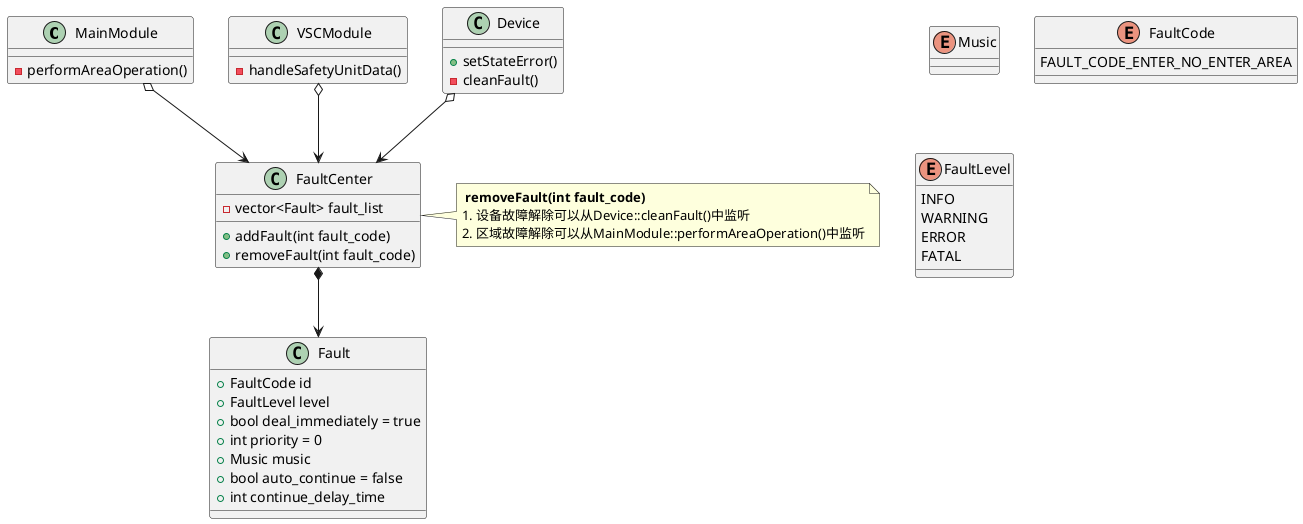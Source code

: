 @startuml
MainModule o--> FaultCenter
VSCModule o--> FaultCenter
Device o--> FaultCenter
FaultCenter *--> Fault

class MainModule {
    - performAreaOperation()
}

class Device {
    + setStateError()
    - cleanFault()
}

class VSCModule {
    - handleSafetyUnitData()
}

class FaultCenter {
    + addFault(int fault_code)
    + removeFault(int fault_code)

    - vector<Fault> fault_list
}

note right
<b> removeFault(int fault_code)
1. 设备故障解除可以从Device::cleanFault()中监听
2. 区域故障解除可以从MainModule::performAreaOperation()中监听
end note

class Fault {
    + FaultCode id
    + FaultLevel level
    + bool deal_immediately = true
    + int priority = 0
    + Music music
    + bool auto_continue = false
    + int continue_delay_time
}

enum Music {

}

enum FaultCode {
    FAULT_CODE_ENTER_NO_ENTER_AREA
}

enum FaultLevel {
    INFO
    WARNING
    ERROR
    FATAL
}
@enduml